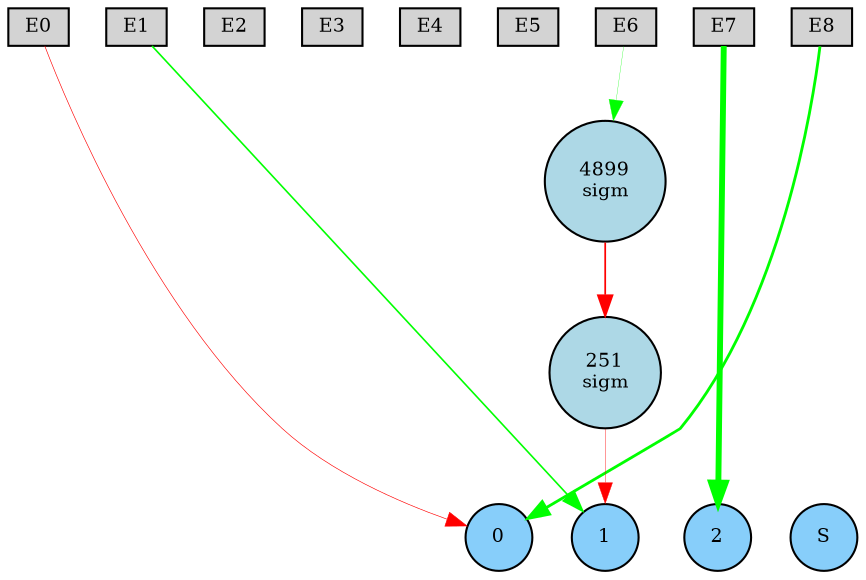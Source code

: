 digraph {
	node [fontsize=9 height=0.2 shape=circle width=0.2]
	subgraph inputs {
		node [shape=box style=filled]
		rank=source
		E0 [fillcolor=lightgray]
		E1 [fillcolor=lightgray]
		E0 -> E1 [style=invis]
		E2 [fillcolor=lightgray]
		E1 -> E2 [style=invis]
		E3 [fillcolor=lightgray]
		E2 -> E3 [style=invis]
		E4 [fillcolor=lightgray]
		E3 -> E4 [style=invis]
		E5 [fillcolor=lightgray]
		E4 -> E5 [style=invis]
		E6 [fillcolor=lightgray]
		E5 -> E6 [style=invis]
		E7 [fillcolor=lightgray]
		E6 -> E7 [style=invis]
		E8 [fillcolor=lightgray]
		E7 -> E8 [style=invis]
	}
	subgraph outputs {
		node [style=filled]
		rank=sink
		0 [fillcolor=lightskyblue fontsize=9 height=0.2 shape=circle width=0.2]
		1 [fillcolor=lightskyblue fontsize=9 height=0.2 shape=circle width=0.2]
		0 -> 1 [style=invis]
		2 [fillcolor=lightskyblue fontsize=9 height=0.2 shape=circle width=0.2]
		1 -> 2 [style=invis]
		S [fillcolor=lightskyblue fontsize=9 height=0.2 shape=circle width=0.2]
		2 -> S [style=invis]
	}
	4899 [label="4899
sigm" fillcolor=lightblue style=filled]
	251 [label="251
sigm" fillcolor=lightblue style=filled]
	E7 -> 2 [color=green penwidth=2.8280814062398223 style=solid]
	E8 -> 0 [color=green penwidth=1.3599765819280236 style=solid]
	E0 -> 0 [color=red penwidth=0.30047976920265673 style=solid]
	E1 -> 1 [color=green penwidth=0.7837133238590605 style=solid]
	E6 -> 4899 [color=green penwidth=0.14340572012687436 style=solid]
	4899 -> 251 [color=red penwidth=0.8367765322697924 style=solid]
	251 -> 1 [color=red penwidth=0.19683672620052745 style=solid]
}
